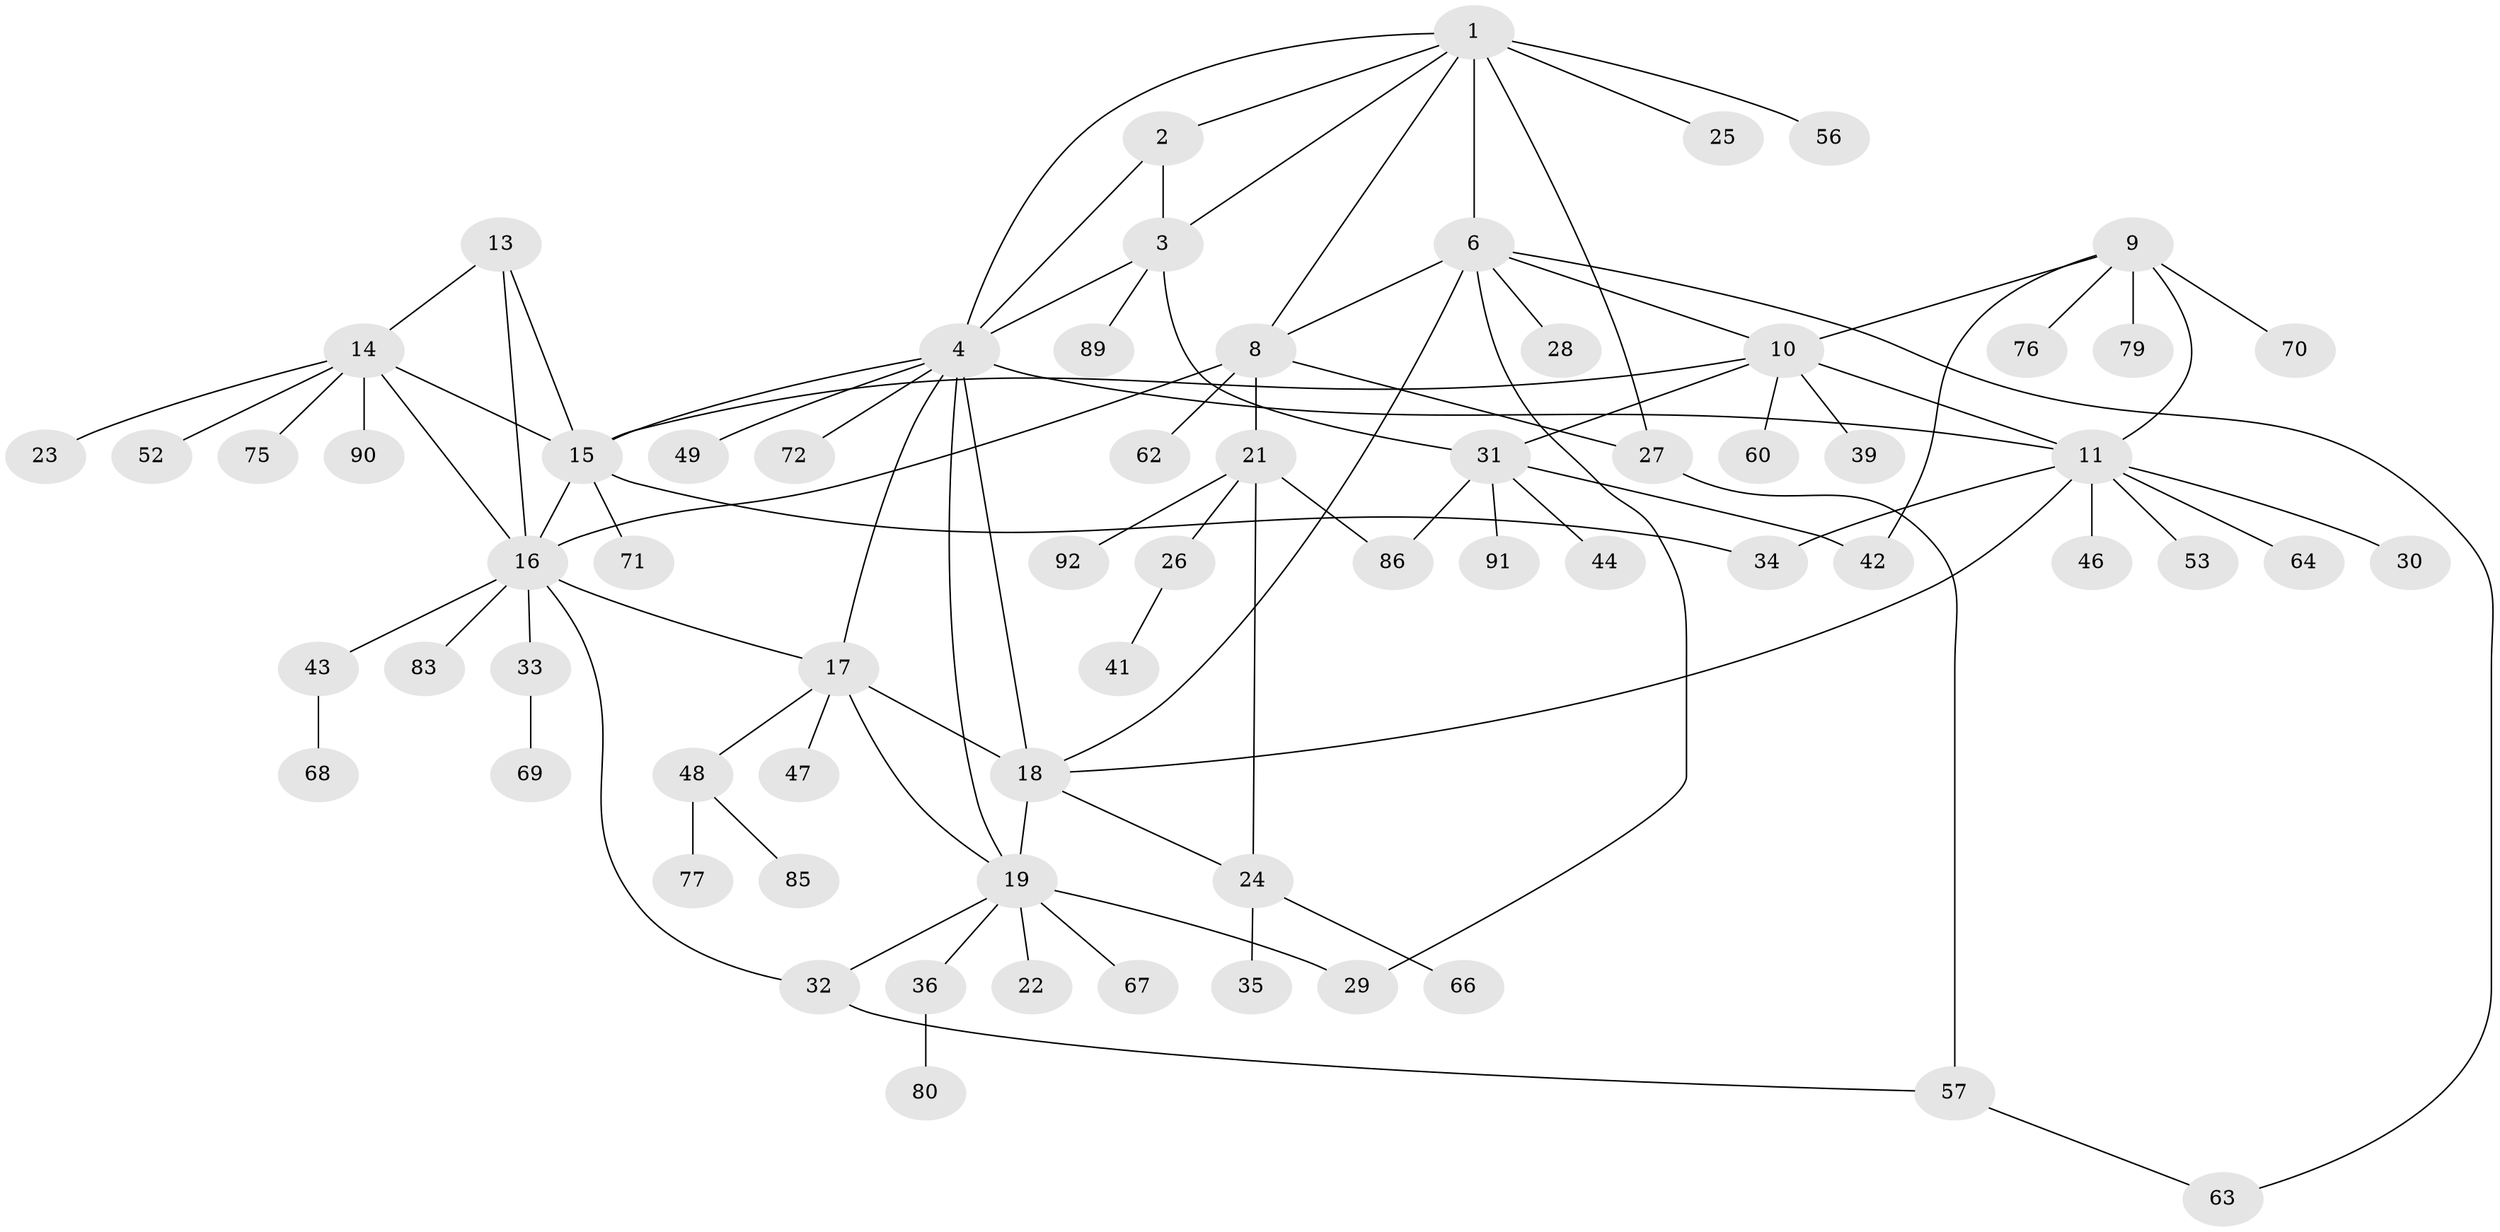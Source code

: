 // Generated by graph-tools (version 1.1) at 2025/24/03/03/25 07:24:17]
// undirected, 68 vertices, 94 edges
graph export_dot {
graph [start="1"]
  node [color=gray90,style=filled];
  1 [super="+5"];
  2;
  3 [super="+59"];
  4 [super="+20"];
  6 [super="+7"];
  8;
  9 [super="+82"];
  10 [super="+78"];
  11 [super="+12"];
  13 [super="+74"];
  14 [super="+37"];
  15 [super="+73"];
  16 [super="+84"];
  17 [super="+58"];
  18 [super="+81"];
  19;
  21 [super="+54"];
  22;
  23;
  24 [super="+50"];
  25;
  26;
  27 [super="+38"];
  28;
  29;
  30;
  31 [super="+61"];
  32 [super="+45"];
  33 [super="+40"];
  34;
  35;
  36;
  39;
  41;
  42 [super="+88"];
  43;
  44;
  46;
  47;
  48 [super="+51"];
  49;
  52 [super="+55"];
  53;
  56;
  57 [super="+65"];
  60;
  62;
  63;
  64;
  66;
  67;
  68 [super="+87"];
  69;
  70;
  71;
  72;
  75;
  76;
  77;
  79;
  80;
  83;
  85;
  86;
  89;
  90;
  91;
  92;
  1 -- 2;
  1 -- 3;
  1 -- 4;
  1 -- 25;
  1 -- 27;
  1 -- 56;
  1 -- 8;
  1 -- 6 [weight=2];
  2 -- 3;
  2 -- 4;
  3 -- 4;
  3 -- 31;
  3 -- 89;
  4 -- 15;
  4 -- 11;
  4 -- 17;
  4 -- 18;
  4 -- 19;
  4 -- 49;
  4 -- 72;
  6 -- 8 [weight=2];
  6 -- 10;
  6 -- 29;
  6 -- 63;
  6 -- 18;
  6 -- 28;
  8 -- 16;
  8 -- 21;
  8 -- 62;
  8 -- 27;
  9 -- 10;
  9 -- 11 [weight=2];
  9 -- 42;
  9 -- 70;
  9 -- 76;
  9 -- 79;
  10 -- 11 [weight=2];
  10 -- 15;
  10 -- 31;
  10 -- 39;
  10 -- 60;
  11 -- 18;
  11 -- 34;
  11 -- 53;
  11 -- 64;
  11 -- 30;
  11 -- 46;
  13 -- 14;
  13 -- 15;
  13 -- 16;
  14 -- 15;
  14 -- 16;
  14 -- 23;
  14 -- 90;
  14 -- 75;
  14 -- 52;
  15 -- 16;
  15 -- 34;
  15 -- 71;
  16 -- 17;
  16 -- 33;
  16 -- 43;
  16 -- 83;
  16 -- 32;
  17 -- 18;
  17 -- 19;
  17 -- 47;
  17 -- 48;
  18 -- 19;
  18 -- 24;
  19 -- 22;
  19 -- 29;
  19 -- 32;
  19 -- 36;
  19 -- 67;
  21 -- 24;
  21 -- 26;
  21 -- 86;
  21 -- 92;
  24 -- 35;
  24 -- 66;
  26 -- 41;
  27 -- 57;
  31 -- 42;
  31 -- 44;
  31 -- 86;
  31 -- 91;
  32 -- 57;
  33 -- 69;
  36 -- 80;
  43 -- 68;
  48 -- 85;
  48 -- 77;
  57 -- 63;
}
